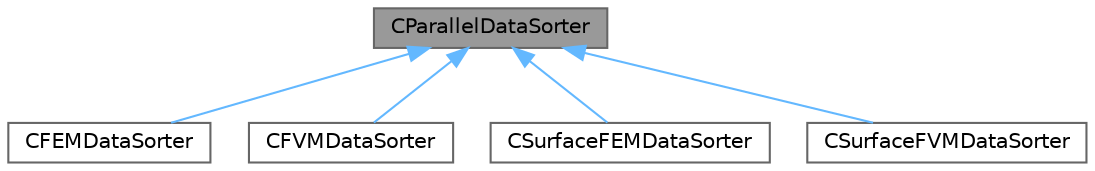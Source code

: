 digraph "CParallelDataSorter"
{
 // LATEX_PDF_SIZE
  bgcolor="transparent";
  edge [fontname=Helvetica,fontsize=10,labelfontname=Helvetica,labelfontsize=10];
  node [fontname=Helvetica,fontsize=10,shape=box,height=0.2,width=0.4];
  Node1 [id="Node000001",label="CParallelDataSorter",height=0.2,width=0.4,color="gray40", fillcolor="grey60", style="filled", fontcolor="black",tooltip=" "];
  Node1 -> Node2 [id="edge1_Node000001_Node000002",dir="back",color="steelblue1",style="solid",tooltip=" "];
  Node2 [id="Node000002",label="CFEMDataSorter",height=0.2,width=0.4,color="gray40", fillcolor="white", style="filled",URL="$classCFEMDataSorter.html",tooltip=" "];
  Node1 -> Node3 [id="edge2_Node000001_Node000003",dir="back",color="steelblue1",style="solid",tooltip=" "];
  Node3 [id="Node000003",label="CFVMDataSorter",height=0.2,width=0.4,color="gray40", fillcolor="white", style="filled",URL="$classCFVMDataSorter.html",tooltip=" "];
  Node1 -> Node4 [id="edge3_Node000001_Node000004",dir="back",color="steelblue1",style="solid",tooltip=" "];
  Node4 [id="Node000004",label="CSurfaceFEMDataSorter",height=0.2,width=0.4,color="gray40", fillcolor="white", style="filled",URL="$classCSurfaceFEMDataSorter.html",tooltip=" "];
  Node1 -> Node5 [id="edge4_Node000001_Node000005",dir="back",color="steelblue1",style="solid",tooltip=" "];
  Node5 [id="Node000005",label="CSurfaceFVMDataSorter",height=0.2,width=0.4,color="gray40", fillcolor="white", style="filled",URL="$classCSurfaceFVMDataSorter.html",tooltip=" "];
}
